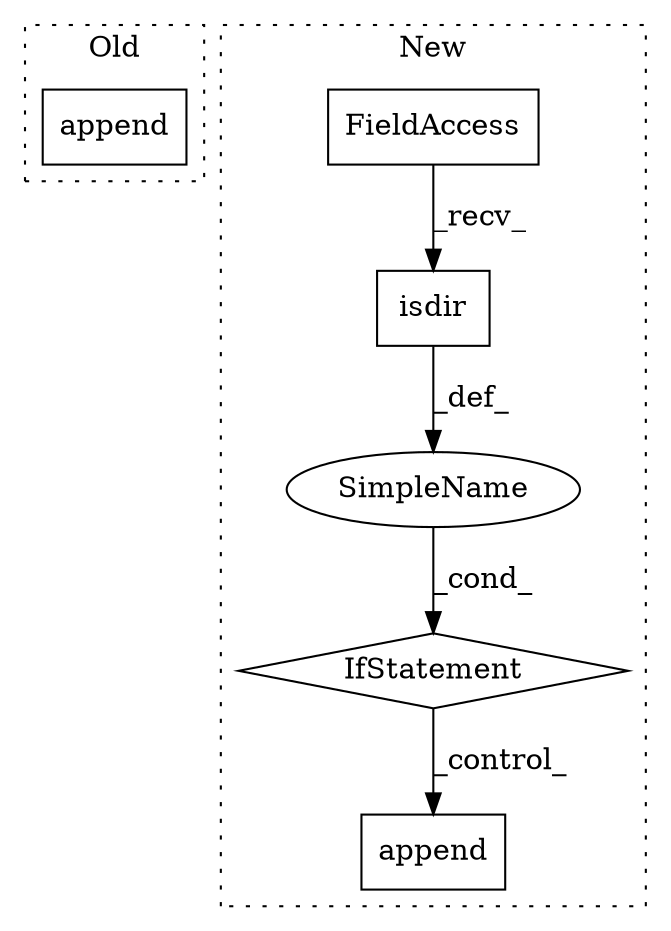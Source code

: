 digraph G {
subgraph cluster0 {
1 [label="append" a="32" s="1211,1258" l="7,1" shape="box"];
label = "Old";
style="dotted";
}
subgraph cluster1 {
2 [label="isdir" a="32" s="655,669" l="6,1" shape="box"];
3 [label="FieldAccess" a="22" s="647" l="7" shape="box"];
4 [label="IfStatement" a="25" s="643,670" l="4,2" shape="diamond"];
5 [label="SimpleName" a="42" s="" l="" shape="ellipse"];
6 [label="append" a="32" s="693,708" l="7,1" shape="box"];
label = "New";
style="dotted";
}
2 -> 5 [label="_def_"];
3 -> 2 [label="_recv_"];
4 -> 6 [label="_control_"];
5 -> 4 [label="_cond_"];
}